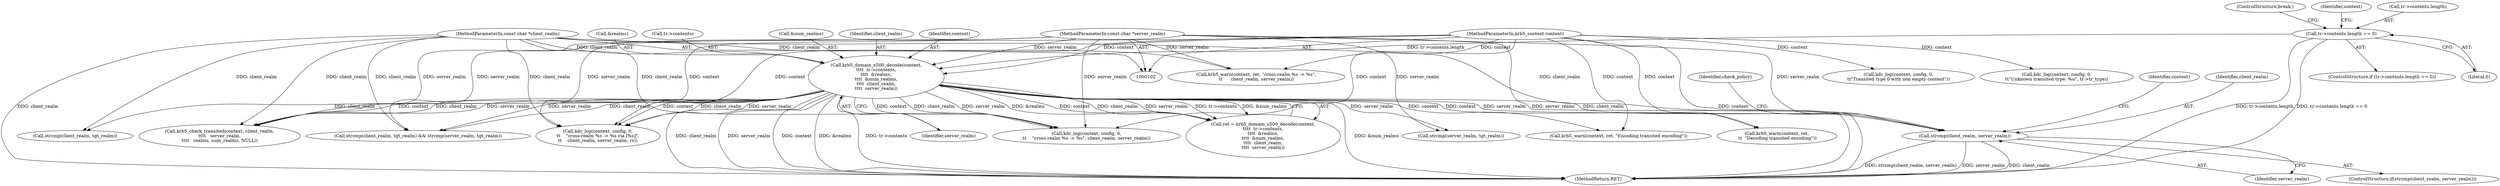 digraph "0_heimdal_b1e699103f08d6a0ca46a122193c9da65f6cf837@pointer" {
"1000249" [label="(Call,strcmp(client_realm, server_realm))"];
"1000108" [label="(MethodParameterIn,const char *client_realm)"];
"1000157" [label="(Call,krb5_domain_x500_decode(context,\n\t\t\t\t  tr->contents,\n\t\t\t\t  &realms,\n\t\t\t\t  &num_realms,\n\t\t\t\t  client_realm,\n\t\t\t\t  server_realm))"];
"1000103" [label="(MethodParameterIn,krb5_context context)"];
"1000129" [label="(Call,tr->contents.length == 0)"];
"1000109" [label="(MethodParameterIn,const char *server_realm)"];
"1000345" [label="(Call,krb5_warn(context, ret, \"cross-realm %s -> %s\",\n\t\t      client_realm, server_realm))"];
"1000164" [label="(Call,&num_realms)"];
"1000401" [label="(MethodReturn,RET)"];
"1000251" [label="(Identifier,server_realm)"];
"1000179" [label="(Call,strcmp(client_realm, tgt_realm))"];
"1000166" [label="(Identifier,client_realm)"];
"1000248" [label="(ControlStructure,if(strcmp(client_realm, server_realm)))"];
"1000128" [label="(ControlStructure,if (tr->contents.length == 0))"];
"1000108" [label="(MethodParameterIn,const char *client_realm)"];
"1000249" [label="(Call,strcmp(client_realm, server_realm))"];
"1000252" [label="(Call,kdc_log(context, config, 0,\n\t\t    \"cross-realm %s -> %s\", client_realm, server_realm))"];
"1000158" [label="(Identifier,context)"];
"1000103" [label="(MethodParameterIn,krb5_context context)"];
"1000335" [label="(Call,krb5_check_transited(context, client_realm,\n\t\t\t\t   server_realm,\n\t\t\t\t   realms, num_realms, NULL))"];
"1000109" [label="(MethodParameterIn,const char *server_realm)"];
"1000379" [label="(Call,krb5_warn(context, ret, \"Encoding transited encoding\"))"];
"1000331" [label="(Identifier,check_policy)"];
"1000171" [label="(Call,krb5_warn(context, ret,\n \t\t  \"Decoding transited encoding\"))"];
"1000136" [label="(ControlStructure,break;)"];
"1000253" [label="(Identifier,context)"];
"1000178" [label="(Call,strcmp(client_realm, tgt_realm) && strcmp(server_realm, tgt_realm))"];
"1000138" [label="(Identifier,context)"];
"1000129" [label="(Call,tr->contents.length == 0)"];
"1000167" [label="(Identifier,server_realm)"];
"1000162" [label="(Call,&realms)"];
"1000137" [label="(Call,kdc_log(context, config, 0,\n\t\t\"Transited type 0 with non empty content\"))"];
"1000155" [label="(Call,ret = krb5_domain_x500_decode(context,\n\t\t\t\t  tr->contents,\n\t\t\t\t  &realms,\n\t\t\t\t  &num_realms,\n\t\t\t\t  client_realm,\n\t\t\t\t  server_realm))"];
"1000130" [label="(Call,tr->contents.length)"];
"1000135" [label="(Literal,0)"];
"1000157" [label="(Call,krb5_domain_x500_decode(context,\n\t\t\t\t  tr->contents,\n\t\t\t\t  &realms,\n\t\t\t\t  &num_realms,\n\t\t\t\t  client_realm,\n\t\t\t\t  server_realm))"];
"1000320" [label="(Call,kdc_log(context, config, 0,\n\t\t    \"cross-realm %s -> %s via [%s]\",\n\t\t    client_realm, server_realm, rs))"];
"1000159" [label="(Call,tr->contents)"];
"1000250" [label="(Identifier,client_realm)"];
"1000182" [label="(Call,strcmp(server_realm, tgt_realm))"];
"1000145" [label="(Call,kdc_log(context, config, 0,\n\t\t\"Unknown transited type: %u\", tr->tr_type))"];
"1000249" -> "1000248"  [label="AST: "];
"1000249" -> "1000251"  [label="CFG: "];
"1000250" -> "1000249"  [label="AST: "];
"1000251" -> "1000249"  [label="AST: "];
"1000253" -> "1000249"  [label="CFG: "];
"1000331" -> "1000249"  [label="CFG: "];
"1000249" -> "1000401"  [label="DDG: server_realm"];
"1000249" -> "1000401"  [label="DDG: client_realm"];
"1000249" -> "1000401"  [label="DDG: strcmp(client_realm, server_realm)"];
"1000108" -> "1000249"  [label="DDG: client_realm"];
"1000157" -> "1000249"  [label="DDG: client_realm"];
"1000157" -> "1000249"  [label="DDG: server_realm"];
"1000109" -> "1000249"  [label="DDG: server_realm"];
"1000108" -> "1000102"  [label="AST: "];
"1000108" -> "1000401"  [label="DDG: client_realm"];
"1000108" -> "1000157"  [label="DDG: client_realm"];
"1000108" -> "1000178"  [label="DDG: client_realm"];
"1000108" -> "1000179"  [label="DDG: client_realm"];
"1000108" -> "1000252"  [label="DDG: client_realm"];
"1000108" -> "1000320"  [label="DDG: client_realm"];
"1000108" -> "1000335"  [label="DDG: client_realm"];
"1000108" -> "1000345"  [label="DDG: client_realm"];
"1000157" -> "1000155"  [label="AST: "];
"1000157" -> "1000167"  [label="CFG: "];
"1000158" -> "1000157"  [label="AST: "];
"1000159" -> "1000157"  [label="AST: "];
"1000162" -> "1000157"  [label="AST: "];
"1000164" -> "1000157"  [label="AST: "];
"1000166" -> "1000157"  [label="AST: "];
"1000167" -> "1000157"  [label="AST: "];
"1000155" -> "1000157"  [label="CFG: "];
"1000157" -> "1000401"  [label="DDG: tr->contents"];
"1000157" -> "1000401"  [label="DDG: &num_realms"];
"1000157" -> "1000401"  [label="DDG: client_realm"];
"1000157" -> "1000401"  [label="DDG: server_realm"];
"1000157" -> "1000401"  [label="DDG: context"];
"1000157" -> "1000401"  [label="DDG: &realms"];
"1000157" -> "1000155"  [label="DDG: &realms"];
"1000157" -> "1000155"  [label="DDG: context"];
"1000157" -> "1000155"  [label="DDG: client_realm"];
"1000157" -> "1000155"  [label="DDG: server_realm"];
"1000157" -> "1000155"  [label="DDG: tr->contents"];
"1000157" -> "1000155"  [label="DDG: &num_realms"];
"1000103" -> "1000157"  [label="DDG: context"];
"1000129" -> "1000157"  [label="DDG: tr->contents.length"];
"1000109" -> "1000157"  [label="DDG: server_realm"];
"1000157" -> "1000171"  [label="DDG: context"];
"1000157" -> "1000178"  [label="DDG: client_realm"];
"1000157" -> "1000178"  [label="DDG: server_realm"];
"1000157" -> "1000179"  [label="DDG: client_realm"];
"1000157" -> "1000182"  [label="DDG: server_realm"];
"1000157" -> "1000252"  [label="DDG: context"];
"1000157" -> "1000252"  [label="DDG: client_realm"];
"1000157" -> "1000252"  [label="DDG: server_realm"];
"1000157" -> "1000320"  [label="DDG: context"];
"1000157" -> "1000320"  [label="DDG: client_realm"];
"1000157" -> "1000320"  [label="DDG: server_realm"];
"1000157" -> "1000335"  [label="DDG: context"];
"1000157" -> "1000335"  [label="DDG: client_realm"];
"1000157" -> "1000335"  [label="DDG: server_realm"];
"1000157" -> "1000379"  [label="DDG: context"];
"1000103" -> "1000102"  [label="AST: "];
"1000103" -> "1000401"  [label="DDG: context"];
"1000103" -> "1000137"  [label="DDG: context"];
"1000103" -> "1000145"  [label="DDG: context"];
"1000103" -> "1000171"  [label="DDG: context"];
"1000103" -> "1000252"  [label="DDG: context"];
"1000103" -> "1000320"  [label="DDG: context"];
"1000103" -> "1000335"  [label="DDG: context"];
"1000103" -> "1000345"  [label="DDG: context"];
"1000103" -> "1000379"  [label="DDG: context"];
"1000129" -> "1000128"  [label="AST: "];
"1000129" -> "1000135"  [label="CFG: "];
"1000130" -> "1000129"  [label="AST: "];
"1000135" -> "1000129"  [label="AST: "];
"1000136" -> "1000129"  [label="CFG: "];
"1000138" -> "1000129"  [label="CFG: "];
"1000129" -> "1000401"  [label="DDG: tr->contents.length"];
"1000129" -> "1000401"  [label="DDG: tr->contents.length == 0"];
"1000109" -> "1000102"  [label="AST: "];
"1000109" -> "1000401"  [label="DDG: server_realm"];
"1000109" -> "1000178"  [label="DDG: server_realm"];
"1000109" -> "1000182"  [label="DDG: server_realm"];
"1000109" -> "1000252"  [label="DDG: server_realm"];
"1000109" -> "1000320"  [label="DDG: server_realm"];
"1000109" -> "1000335"  [label="DDG: server_realm"];
"1000109" -> "1000345"  [label="DDG: server_realm"];
}
